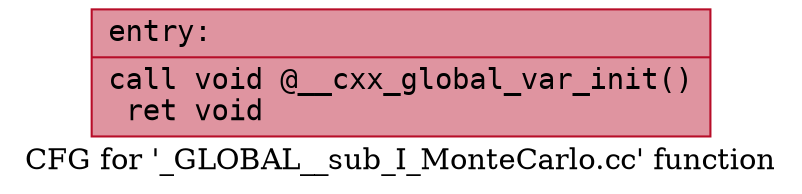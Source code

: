 digraph "CFG for '_GLOBAL__sub_I_MonteCarlo.cc' function" {
	label="CFG for '_GLOBAL__sub_I_MonteCarlo.cc' function";

	Node0x564271aaa6d0 [shape=record,color="#b70d28ff", style=filled, fillcolor="#b70d2870" fontname="Courier",label="{entry:\l|  call void @__cxx_global_var_init()\l  ret void\l}"];
}
